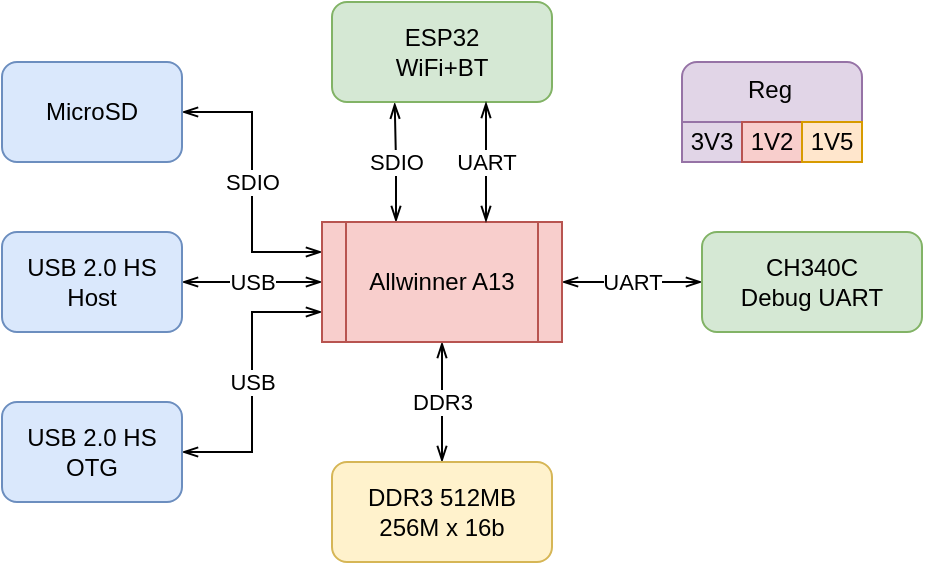 <mxfile version="14.7.7" type="device"><diagram id="jdlpyHvQspa6vw6opEK2" name="Page-1"><mxGraphModel dx="569" dy="328" grid="1" gridSize="10" guides="1" tooltips="1" connect="1" arrows="1" fold="1" page="1" pageScale="1" pageWidth="1100" pageHeight="850" math="0" shadow="0"><root><mxCell id="0"/><mxCell id="1" parent="0"/><mxCell id="gGxKRBcFA1osA-mGhDxZ-2" value="DDR3" style="edgeStyle=orthogonalEdgeStyle;rounded=0;orthogonalLoop=1;jettySize=auto;html=1;exitX=0.5;exitY=1;exitDx=0;exitDy=0;startArrow=openThin;startFill=0;endArrow=openThin;endFill=0;entryX=0.5;entryY=0;entryDx=0;entryDy=0;" parent="1" source="gGxKRBcFA1osA-mGhDxZ-1" target="gGxKRBcFA1osA-mGhDxZ-4" edge="1"><mxGeometry relative="1" as="geometry"><mxPoint x="550.333" y="480" as="targetPoint"/></mxGeometry></mxCell><mxCell id="gGxKRBcFA1osA-mGhDxZ-6" value="SDIO" style="edgeStyle=orthogonalEdgeStyle;rounded=0;orthogonalLoop=1;jettySize=auto;html=1;exitX=0.5;exitY=0;exitDx=0;exitDy=0;entryX=0.285;entryY=1.007;entryDx=0;entryDy=0;startArrow=openThin;startFill=0;endArrow=openThin;endFill=0;entryPerimeter=0;" parent="1" target="gGxKRBcFA1osA-mGhDxZ-5" edge="1"><mxGeometry relative="1" as="geometry"><mxPoint x="527" y="390" as="sourcePoint"/><mxPoint x="527" y="330" as="targetPoint"/><Array as="points"><mxPoint x="527" y="360"/><mxPoint x="526" y="360"/></Array></mxGeometry></mxCell><mxCell id="gGxKRBcFA1osA-mGhDxZ-8" value="UART" style="edgeStyle=orthogonalEdgeStyle;rounded=0;orthogonalLoop=1;jettySize=auto;html=1;exitX=1;exitY=0.5;exitDx=0;exitDy=0;entryX=0;entryY=0.5;entryDx=0;entryDy=0;startArrow=openThin;startFill=0;endArrow=openThin;endFill=0;" parent="1" source="gGxKRBcFA1osA-mGhDxZ-1" target="gGxKRBcFA1osA-mGhDxZ-7" edge="1"><mxGeometry relative="1" as="geometry"/></mxCell><mxCell id="gGxKRBcFA1osA-mGhDxZ-14" value="SDIO" style="edgeStyle=orthogonalEdgeStyle;rounded=0;orthogonalLoop=1;jettySize=auto;html=1;exitX=0;exitY=0.25;exitDx=0;exitDy=0;entryX=1;entryY=0.5;entryDx=0;entryDy=0;startArrow=openThin;startFill=0;endArrow=openThin;endFill=0;" parent="1" source="gGxKRBcFA1osA-mGhDxZ-1" target="gGxKRBcFA1osA-mGhDxZ-13" edge="1"><mxGeometry relative="1" as="geometry"/></mxCell><mxCell id="gGxKRBcFA1osA-mGhDxZ-16" value="USB" style="edgeStyle=orthogonalEdgeStyle;rounded=0;orthogonalLoop=1;jettySize=auto;html=1;exitX=0;exitY=0.5;exitDx=0;exitDy=0;startArrow=openThin;startFill=0;endArrow=openThin;endFill=0;" parent="1" source="gGxKRBcFA1osA-mGhDxZ-1" edge="1"><mxGeometry relative="1" as="geometry"><mxPoint x="420" y="420" as="targetPoint"/></mxGeometry></mxCell><mxCell id="gGxKRBcFA1osA-mGhDxZ-20" value="USB" style="edgeStyle=orthogonalEdgeStyle;rounded=0;orthogonalLoop=1;jettySize=auto;html=1;exitX=0;exitY=0.75;exitDx=0;exitDy=0;entryX=1;entryY=0.5;entryDx=0;entryDy=0;startArrow=openThin;startFill=0;endArrow=openThin;endFill=0;" parent="1" source="gGxKRBcFA1osA-mGhDxZ-1" target="gGxKRBcFA1osA-mGhDxZ-18" edge="1"><mxGeometry relative="1" as="geometry"/></mxCell><mxCell id="gGxKRBcFA1osA-mGhDxZ-1" value="Allwinner A13" style="shape=process;whiteSpace=wrap;html=1;backgroundOutline=1;fillColor=#f8cecc;strokeColor=#b85450;" parent="1" vertex="1"><mxGeometry x="490" y="390" width="120" height="60" as="geometry"/></mxCell><mxCell id="gGxKRBcFA1osA-mGhDxZ-4" value="&lt;div&gt;DDR3 512MB&lt;br&gt;&lt;/div&gt;&lt;div&gt;256M x 16b&lt;br&gt;&lt;/div&gt;" style="rounded=1;whiteSpace=wrap;html=1;fillColor=#fff2cc;strokeColor=#d6b656;" parent="1" vertex="1"><mxGeometry x="495" y="510" width="110" height="50" as="geometry"/></mxCell><mxCell id="gGxKRBcFA1osA-mGhDxZ-5" value="&lt;div&gt;ESP32&lt;br&gt;&lt;/div&gt;&lt;div&gt;WiFi+BT&lt;/div&gt;" style="rounded=1;whiteSpace=wrap;html=1;fillColor=#d5e8d4;strokeColor=#82b366;" parent="1" vertex="1"><mxGeometry x="495" y="280" width="110" height="50" as="geometry"/></mxCell><mxCell id="gGxKRBcFA1osA-mGhDxZ-7" value="&lt;div&gt;CH340C&lt;/div&gt;&lt;div&gt;Debug UART&lt;br&gt;&lt;/div&gt;" style="rounded=1;whiteSpace=wrap;html=1;fillColor=#d5e8d4;strokeColor=#82b366;" parent="1" vertex="1"><mxGeometry x="680" y="395" width="110" height="50" as="geometry"/></mxCell><mxCell id="gGxKRBcFA1osA-mGhDxZ-13" value="MicroSD" style="rounded=1;whiteSpace=wrap;html=1;fillColor=#dae8fc;strokeColor=#6c8ebf;" parent="1" vertex="1"><mxGeometry x="330" y="310" width="90" height="50" as="geometry"/></mxCell><mxCell id="gGxKRBcFA1osA-mGhDxZ-18" value="USB 2.0 HS OTG" style="rounded=1;whiteSpace=wrap;html=1;fillColor=#dae8fc;strokeColor=#6c8ebf;" parent="1" vertex="1"><mxGeometry x="330" y="480" width="90" height="50" as="geometry"/></mxCell><mxCell id="gGxKRBcFA1osA-mGhDxZ-19" value="&lt;div&gt;USB 2.0 HS Host&lt;/div&gt;" style="rounded=1;whiteSpace=wrap;html=1;fillColor=#dae8fc;strokeColor=#6c8ebf;" parent="1" vertex="1"><mxGeometry x="330" y="395" width="90" height="50" as="geometry"/></mxCell><mxCell id="AQFBBg0GL1ccL4elJYLC-2" value="" style="rounded=1;whiteSpace=wrap;html=1;fillColor=#e1d5e7;strokeColor=#9673a6;" parent="1" vertex="1"><mxGeometry x="670" y="310" width="90" height="50" as="geometry"/></mxCell><mxCell id="AQFBBg0GL1ccL4elJYLC-5" value="3V3" style="rounded=0;whiteSpace=wrap;html=1;fillColor=#e1d5e7;strokeColor=#9673a6;" parent="1" vertex="1"><mxGeometry x="670" y="340" width="30" height="20" as="geometry"/></mxCell><mxCell id="AQFBBg0GL1ccL4elJYLC-6" value="1V2" style="rounded=0;whiteSpace=wrap;html=1;fillColor=#f8cecc;strokeColor=#b85450;" parent="1" vertex="1"><mxGeometry x="700" y="340" width="30" height="20" as="geometry"/></mxCell><mxCell id="AQFBBg0GL1ccL4elJYLC-7" value="1V5" style="rounded=0;whiteSpace=wrap;html=1;fillColor=#ffe6cc;strokeColor=#d79b00;" parent="1" vertex="1"><mxGeometry x="730" y="340" width="30" height="20" as="geometry"/></mxCell><mxCell id="AQFBBg0GL1ccL4elJYLC-10" value="Reg" style="text;html=1;strokeColor=none;fillColor=none;align=center;verticalAlign=middle;whiteSpace=wrap;rounded=0;" parent="1" vertex="1"><mxGeometry x="694" y="314" width="40" height="20" as="geometry"/></mxCell><mxCell id="lB-N6BpAZUuOQTBD0uzw-2" value="UART" style="edgeStyle=orthogonalEdgeStyle;rounded=0;orthogonalLoop=1;jettySize=auto;html=1;exitX=0.5;exitY=0;exitDx=0;exitDy=0;entryX=0.5;entryY=1;entryDx=0;entryDy=0;startArrow=openThin;startFill=0;endArrow=openThin;endFill=0;" edge="1" parent="1"><mxGeometry relative="1" as="geometry"><mxPoint x="572" y="390" as="sourcePoint"/><mxPoint x="572" y="330" as="targetPoint"/></mxGeometry></mxCell></root></mxGraphModel></diagram></mxfile>